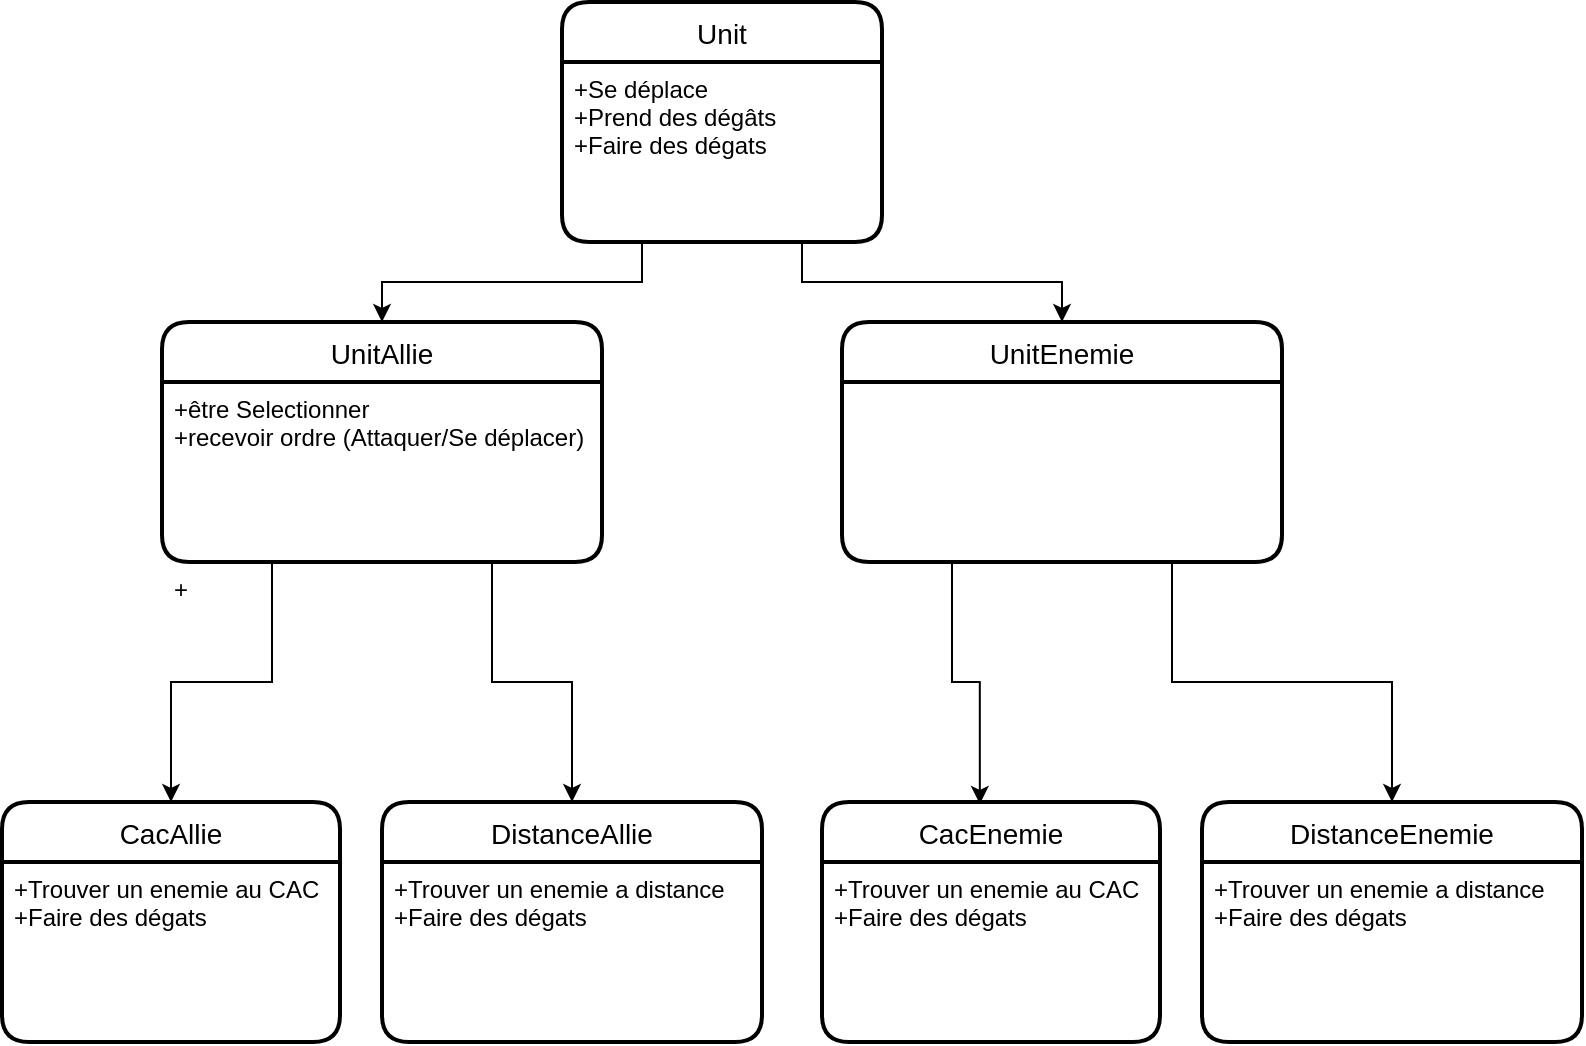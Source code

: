 <mxfile version="20.4.1" type="device"><diagram id="JYSqFEuIQ3qpsJxjzX7v" name="Page-1"><mxGraphModel dx="1381" dy="756" grid="1" gridSize="10" guides="1" tooltips="1" connect="1" arrows="1" fold="1" page="1" pageScale="1" pageWidth="827" pageHeight="1169" math="0" shadow="0"><root><mxCell id="0"/><mxCell id="1" parent="0"/><mxCell id="sI2Je7D1qEF0ZnPuhf43-1" value="Unit" style="swimlane;childLayout=stackLayout;horizontal=1;startSize=30;horizontalStack=0;rounded=1;fontSize=14;fontStyle=0;strokeWidth=2;resizeParent=0;resizeLast=1;shadow=0;dashed=0;align=center;" parent="1" vertex="1"><mxGeometry x="300" y="120" width="160" height="120" as="geometry"/></mxCell><mxCell id="sI2Je7D1qEF0ZnPuhf43-2" value="+Se déplace&#10;+Prend des dégâts&#10;+Faire des dégats" style="align=left;strokeColor=none;fillColor=none;spacingLeft=4;fontSize=12;verticalAlign=top;resizable=0;rotatable=0;part=1;" parent="sI2Je7D1qEF0ZnPuhf43-1" vertex="1"><mxGeometry y="30" width="160" height="90" as="geometry"/></mxCell><mxCell id="sI2Je7D1qEF0ZnPuhf43-3" value="UnitAllie" style="swimlane;childLayout=stackLayout;horizontal=1;startSize=30;horizontalStack=0;rounded=1;fontSize=14;fontStyle=0;strokeWidth=2;resizeParent=0;resizeLast=1;shadow=0;dashed=0;align=center;" parent="1" vertex="1"><mxGeometry x="100" y="280" width="220" height="120" as="geometry"/></mxCell><mxCell id="sI2Je7D1qEF0ZnPuhf43-4" value="+être Selectionner&#10;+recevoir ordre (Attaquer/Se déplacer)&#10;" style="align=left;strokeColor=none;fillColor=none;spacingLeft=4;fontSize=12;verticalAlign=top;resizable=0;rotatable=0;part=1;" parent="sI2Je7D1qEF0ZnPuhf43-3" vertex="1"><mxGeometry y="30" width="220" height="90" as="geometry"/></mxCell><mxCell id="sI2Je7D1qEF0ZnPuhf43-5" value="+" style="align=left;strokeColor=none;fillColor=none;spacingLeft=4;fontSize=12;verticalAlign=top;resizable=0;rotatable=0;part=1;" parent="sI2Je7D1qEF0ZnPuhf43-3" vertex="1"><mxGeometry y="120" width="220" as="geometry"/></mxCell><mxCell id="sN1ozi0ZH8rOQBfollTp-11" style="edgeStyle=orthogonalEdgeStyle;rounded=0;orthogonalLoop=1;jettySize=auto;html=1;exitX=0.25;exitY=1;exitDx=0;exitDy=0;entryX=0.467;entryY=0.008;entryDx=0;entryDy=0;entryPerimeter=0;" edge="1" parent="1" source="sI2Je7D1qEF0ZnPuhf43-9" target="sN1ozi0ZH8rOQBfollTp-5"><mxGeometry relative="1" as="geometry"/></mxCell><mxCell id="sN1ozi0ZH8rOQBfollTp-12" style="edgeStyle=orthogonalEdgeStyle;rounded=0;orthogonalLoop=1;jettySize=auto;html=1;exitX=0.75;exitY=1;exitDx=0;exitDy=0;entryX=0.5;entryY=0;entryDx=0;entryDy=0;" edge="1" parent="1" source="sI2Je7D1qEF0ZnPuhf43-9" target="sI2Je7D1qEF0ZnPuhf43-16"><mxGeometry relative="1" as="geometry"/></mxCell><mxCell id="sI2Je7D1qEF0ZnPuhf43-9" value="UnitEnemie" style="swimlane;childLayout=stackLayout;horizontal=1;startSize=30;horizontalStack=0;rounded=1;fontSize=14;fontStyle=0;strokeWidth=2;resizeParent=0;resizeLast=1;shadow=0;dashed=0;align=center;" parent="1" vertex="1"><mxGeometry x="440" y="280" width="220" height="120" as="geometry"/></mxCell><mxCell id="sI2Je7D1qEF0ZnPuhf43-13" value="CacAllie" style="swimlane;childLayout=stackLayout;horizontal=1;startSize=30;horizontalStack=0;rounded=1;fontSize=14;fontStyle=0;strokeWidth=2;resizeParent=0;resizeLast=1;shadow=0;dashed=0;align=center;" parent="1" vertex="1"><mxGeometry x="20" y="520" width="169" height="120" as="geometry"/></mxCell><mxCell id="sI2Je7D1qEF0ZnPuhf43-15" value="+Trouver un enemie au CAC&#10;+Faire des dégats" style="align=left;strokeColor=none;fillColor=none;spacingLeft=4;fontSize=12;verticalAlign=top;resizable=0;rotatable=0;part=1;" parent="sI2Je7D1qEF0ZnPuhf43-13" vertex="1"><mxGeometry y="30" width="169" height="90" as="geometry"/></mxCell><mxCell id="sI2Je7D1qEF0ZnPuhf43-16" value="DistanceEnemie" style="swimlane;childLayout=stackLayout;horizontal=1;startSize=30;horizontalStack=0;rounded=1;fontSize=14;fontStyle=0;strokeWidth=2;resizeParent=0;resizeLast=1;shadow=0;dashed=0;align=center;" parent="1" vertex="1"><mxGeometry x="620" y="520" width="190" height="120" as="geometry"/></mxCell><mxCell id="sI2Je7D1qEF0ZnPuhf43-17" value="+Trouver un enemie a distance&#10;+Faire des dégats" style="align=left;strokeColor=none;fillColor=none;spacingLeft=4;fontSize=12;verticalAlign=top;resizable=0;rotatable=0;part=1;" parent="sI2Je7D1qEF0ZnPuhf43-16" vertex="1"><mxGeometry y="30" width="190" height="90" as="geometry"/></mxCell><mxCell id="sN1ozi0ZH8rOQBfollTp-3" value="DistanceAllie" style="swimlane;childLayout=stackLayout;horizontal=1;startSize=30;horizontalStack=0;rounded=1;fontSize=14;fontStyle=0;strokeWidth=2;resizeParent=0;resizeLast=1;shadow=0;dashed=0;align=center;" vertex="1" parent="1"><mxGeometry x="210" y="520" width="190" height="120" as="geometry"/></mxCell><mxCell id="sN1ozi0ZH8rOQBfollTp-4" value="+Trouver un enemie a distance&#10;+Faire des dégats" style="align=left;strokeColor=none;fillColor=none;spacingLeft=4;fontSize=12;verticalAlign=top;resizable=0;rotatable=0;part=1;" vertex="1" parent="sN1ozi0ZH8rOQBfollTp-3"><mxGeometry y="30" width="190" height="90" as="geometry"/></mxCell><mxCell id="sN1ozi0ZH8rOQBfollTp-5" value="CacEnemie" style="swimlane;childLayout=stackLayout;horizontal=1;startSize=30;horizontalStack=0;rounded=1;fontSize=14;fontStyle=0;strokeWidth=2;resizeParent=0;resizeLast=1;shadow=0;dashed=0;align=center;" vertex="1" parent="1"><mxGeometry x="430" y="520" width="169" height="120" as="geometry"/></mxCell><mxCell id="sN1ozi0ZH8rOQBfollTp-6" value="+Trouver un enemie au CAC&#10;+Faire des dégats" style="align=left;strokeColor=none;fillColor=none;spacingLeft=4;fontSize=12;verticalAlign=top;resizable=0;rotatable=0;part=1;" vertex="1" parent="sN1ozi0ZH8rOQBfollTp-5"><mxGeometry y="30" width="169" height="90" as="geometry"/></mxCell><mxCell id="sN1ozi0ZH8rOQBfollTp-7" style="edgeStyle=orthogonalEdgeStyle;rounded=0;orthogonalLoop=1;jettySize=auto;html=1;exitX=0.25;exitY=1;exitDx=0;exitDy=0;" edge="1" parent="1" source="sI2Je7D1qEF0ZnPuhf43-2" target="sI2Je7D1qEF0ZnPuhf43-3"><mxGeometry relative="1" as="geometry"/></mxCell><mxCell id="sN1ozi0ZH8rOQBfollTp-8" style="edgeStyle=orthogonalEdgeStyle;rounded=0;orthogonalLoop=1;jettySize=auto;html=1;exitX=0.75;exitY=1;exitDx=0;exitDy=0;" edge="1" parent="1" source="sI2Je7D1qEF0ZnPuhf43-2" target="sI2Je7D1qEF0ZnPuhf43-9"><mxGeometry relative="1" as="geometry"/></mxCell><mxCell id="sN1ozi0ZH8rOQBfollTp-9" style="edgeStyle=orthogonalEdgeStyle;rounded=0;orthogonalLoop=1;jettySize=auto;html=1;exitX=0.25;exitY=1;exitDx=0;exitDy=0;entryX=0.5;entryY=0;entryDx=0;entryDy=0;" edge="1" parent="1" source="sI2Je7D1qEF0ZnPuhf43-4" target="sI2Je7D1qEF0ZnPuhf43-13"><mxGeometry relative="1" as="geometry"/></mxCell><mxCell id="sN1ozi0ZH8rOQBfollTp-10" style="edgeStyle=orthogonalEdgeStyle;rounded=0;orthogonalLoop=1;jettySize=auto;html=1;exitX=0.75;exitY=1;exitDx=0;exitDy=0;" edge="1" parent="1" source="sI2Je7D1qEF0ZnPuhf43-4" target="sN1ozi0ZH8rOQBfollTp-3"><mxGeometry relative="1" as="geometry"/></mxCell></root></mxGraphModel></diagram></mxfile>